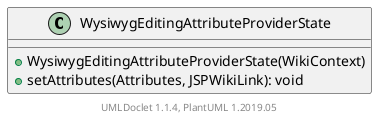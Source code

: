 @startuml

    class WysiwygEditingAttributeProviderState [[WysiwygEditingAttributeProviderState.html]] {
        +WysiwygEditingAttributeProviderState(WikiContext)
        +setAttributes(Attributes, JSPWikiLink): void
    }


    center footer UMLDoclet 1.1.4, PlantUML 1.2019.05
@enduml
